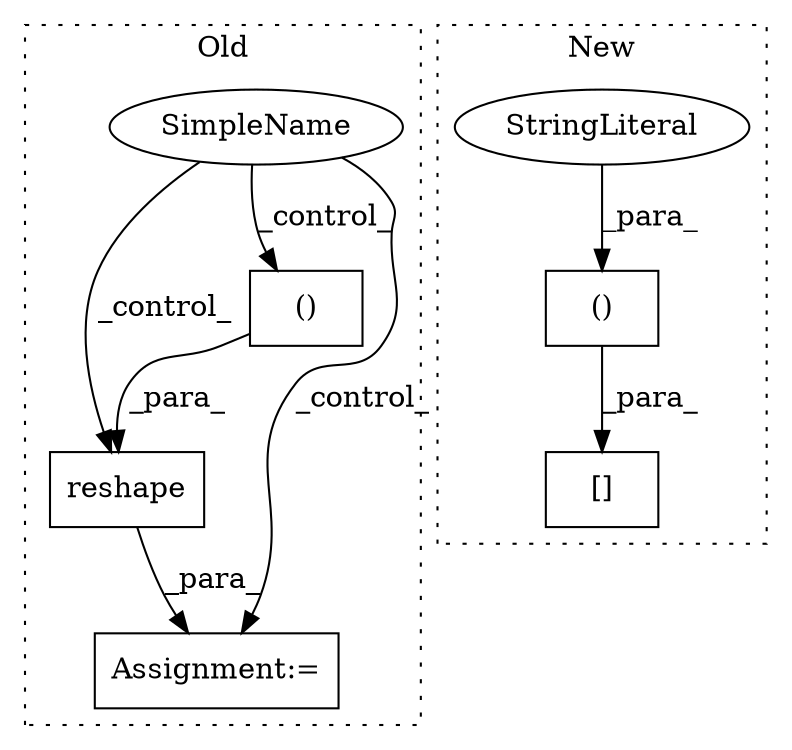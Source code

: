 digraph G {
subgraph cluster0 {
1 [label="reshape" a="32" s="902,941" l="15,2" shape="box"];
3 [label="Assignment:=" a="7" s="899" l="1" shape="box"];
6 [label="()" a="106" s="917" l="24" shape="box"];
7 [label="SimpleName" a="42" s="" l="" shape="ellipse"];
label = "Old";
style="dotted";
}
subgraph cluster1 {
2 [label="[]" a="2" s="894,945" l="9,2" shape="box"];
4 [label="()" a="106" s="903" l="42" shape="box"];
5 [label="StringLiteral" a="45" s="929" l="16" shape="ellipse"];
label = "New";
style="dotted";
}
1 -> 3 [label="_para_"];
4 -> 2 [label="_para_"];
5 -> 4 [label="_para_"];
6 -> 1 [label="_para_"];
7 -> 1 [label="_control_"];
7 -> 3 [label="_control_"];
7 -> 6 [label="_control_"];
}